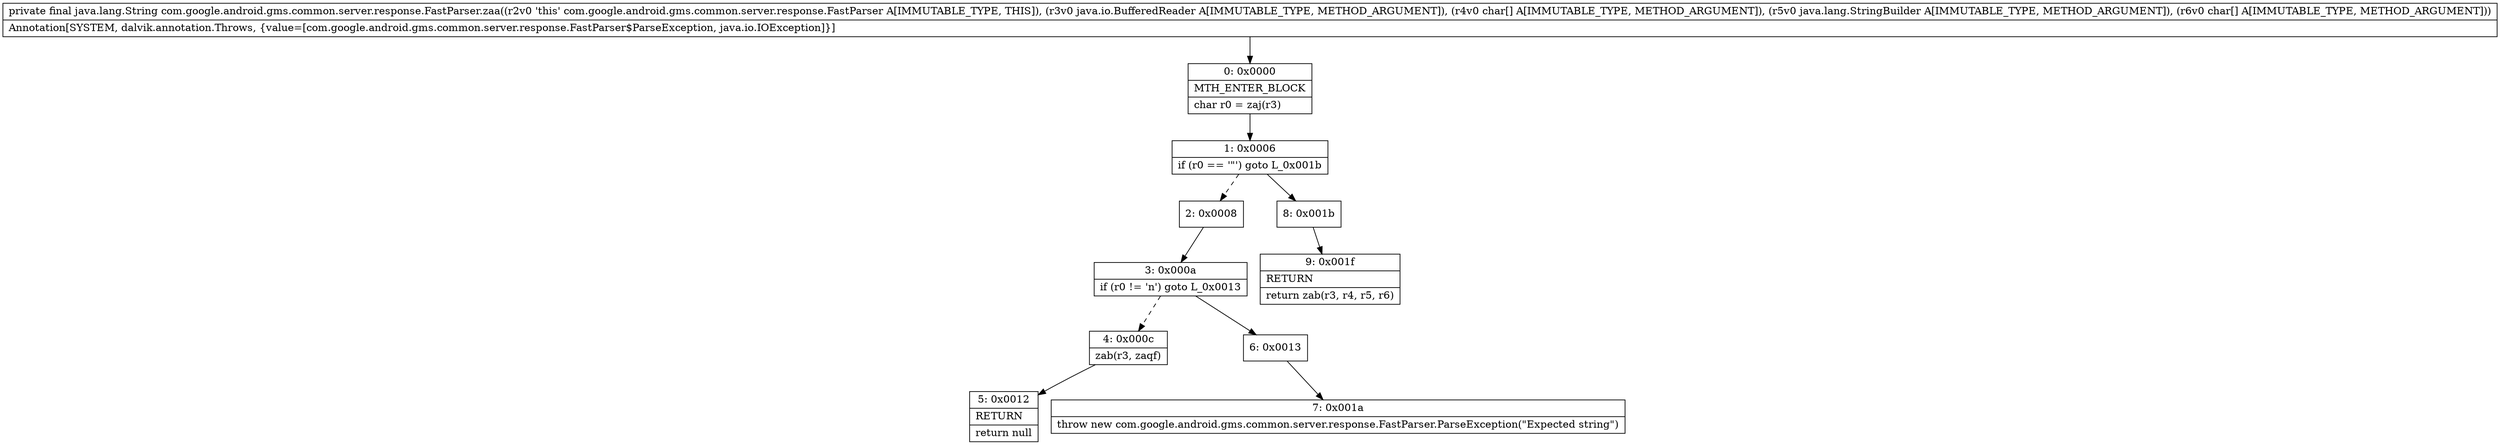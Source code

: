 digraph "CFG forcom.google.android.gms.common.server.response.FastParser.zaa(Ljava\/io\/BufferedReader;[CLjava\/lang\/StringBuilder;[C)Ljava\/lang\/String;" {
Node_0 [shape=record,label="{0\:\ 0x0000|MTH_ENTER_BLOCK\l|char r0 = zaj(r3)\l}"];
Node_1 [shape=record,label="{1\:\ 0x0006|if (r0 == '\"') goto L_0x001b\l}"];
Node_2 [shape=record,label="{2\:\ 0x0008}"];
Node_3 [shape=record,label="{3\:\ 0x000a|if (r0 != 'n') goto L_0x0013\l}"];
Node_4 [shape=record,label="{4\:\ 0x000c|zab(r3, zaqf)\l}"];
Node_5 [shape=record,label="{5\:\ 0x0012|RETURN\l|return null\l}"];
Node_6 [shape=record,label="{6\:\ 0x0013}"];
Node_7 [shape=record,label="{7\:\ 0x001a|throw new com.google.android.gms.common.server.response.FastParser.ParseException(\"Expected string\")\l}"];
Node_8 [shape=record,label="{8\:\ 0x001b}"];
Node_9 [shape=record,label="{9\:\ 0x001f|RETURN\l|return zab(r3, r4, r5, r6)\l}"];
MethodNode[shape=record,label="{private final java.lang.String com.google.android.gms.common.server.response.FastParser.zaa((r2v0 'this' com.google.android.gms.common.server.response.FastParser A[IMMUTABLE_TYPE, THIS]), (r3v0 java.io.BufferedReader A[IMMUTABLE_TYPE, METHOD_ARGUMENT]), (r4v0 char[] A[IMMUTABLE_TYPE, METHOD_ARGUMENT]), (r5v0 java.lang.StringBuilder A[IMMUTABLE_TYPE, METHOD_ARGUMENT]), (r6v0 char[] A[IMMUTABLE_TYPE, METHOD_ARGUMENT]))  | Annotation[SYSTEM, dalvik.annotation.Throws, \{value=[com.google.android.gms.common.server.response.FastParser$ParseException, java.io.IOException]\}]\l}"];
MethodNode -> Node_0;
Node_0 -> Node_1;
Node_1 -> Node_2[style=dashed];
Node_1 -> Node_8;
Node_2 -> Node_3;
Node_3 -> Node_4[style=dashed];
Node_3 -> Node_6;
Node_4 -> Node_5;
Node_6 -> Node_7;
Node_8 -> Node_9;
}

